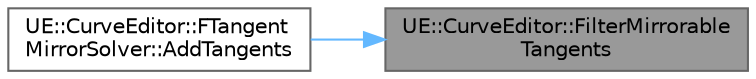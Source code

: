 digraph "UE::CurveEditor::FilterMirrorableTangents"
{
 // INTERACTIVE_SVG=YES
 // LATEX_PDF_SIZE
  bgcolor="transparent";
  edge [fontname=Helvetica,fontsize=10,labelfontname=Helvetica,labelfontsize=10];
  node [fontname=Helvetica,fontsize=10,shape=box,height=0.2,width=0.4];
  rankdir="RL";
  Node1 [id="Node000001",label="UE::CurveEditor::FilterMirrorable\lTangents",height=0.2,width=0.4,color="gray40", fillcolor="grey60", style="filled", fontcolor="black",tooltip=" "];
  Node1 -> Node2 [id="edge1_Node000001_Node000002",dir="back",color="steelblue1",style="solid",tooltip=" "];
  Node2 [id="Node000002",label="UE::CurveEditor::FTangent\lMirrorSolver::AddTangents",height=0.2,width=0.4,color="grey40", fillcolor="white", style="filled",URL="$d6/d49/classUE_1_1CurveEditor_1_1FTangentMirrorSolver.html#a6e6cbce6a0b29f088eae1808481ed80b",tooltip="Version that allows you to do additional processing for the tangents."];
}
